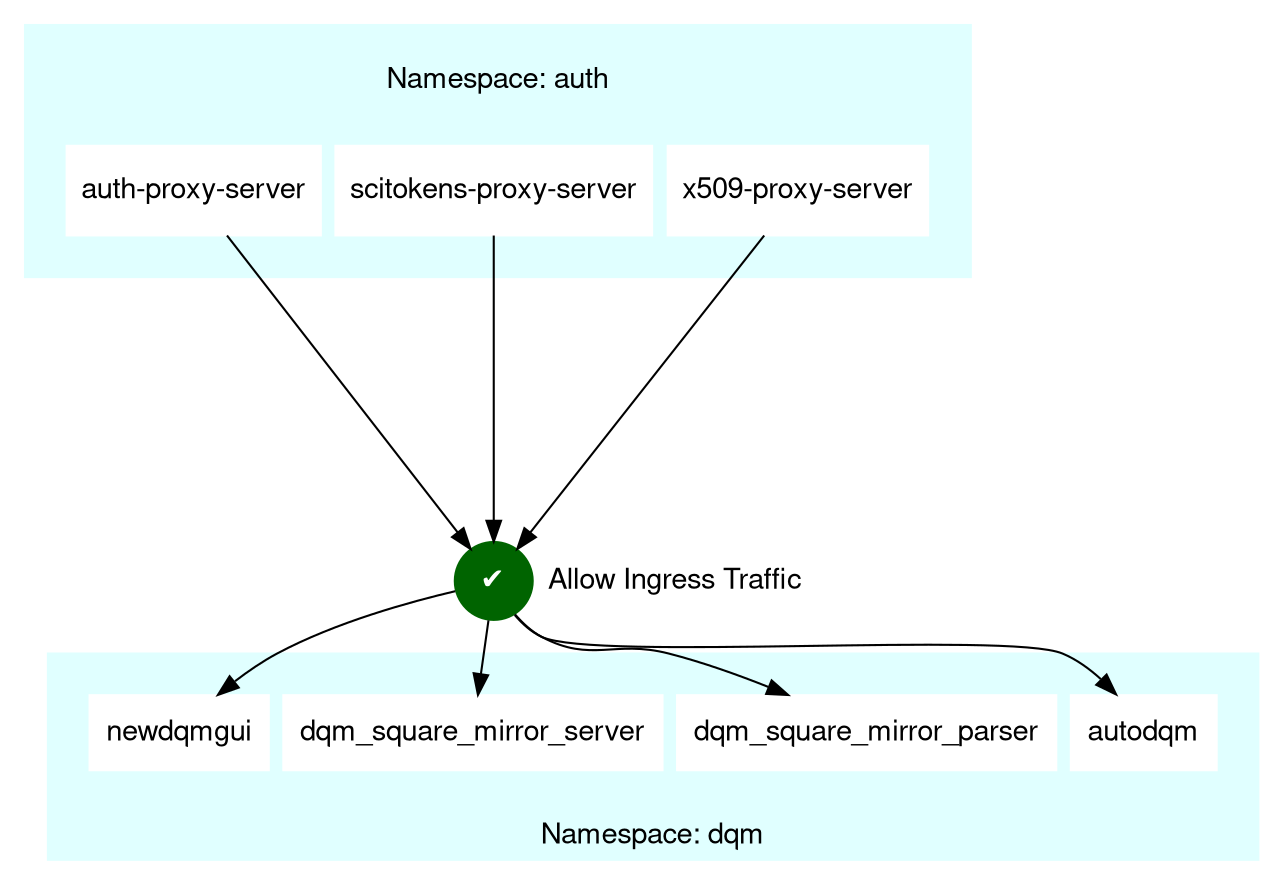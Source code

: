 digraph G {

	nodesep=0.1;
	fontname="Helvetica,Arial,sans-serif"
	node [fontname="Helvetica,Arial,sans-serif"]
	edge [fontname="Helvetica,Arial,sans-serif"]
	node [shape=box, style=filled, color=white]

	subgraph cluster_0 {
		style=filled;
		color=lightcyan;
		node [style=filled, color=white, shape=box];
		auth_proxy_server [label="auth-proxy-server", margin="0.1,0.2"]
		scitokens_proxy_server [label="scitokens-proxy-server", margin="0.1,0.2"]
		x509_proxy_server [label="x509-proxy-server", margin="0.1,0.2"]
		label = " \nNamespace: auth";
		labeljust="c"
		margin=20;
	}

	subgraph cluster_1 {
	    style=filled;
		color=lightcyan;
		node [style=filled, shape=box];
		label = "Namespace: dqm";
		labelloc=b;
		labeljust="c"
		margin=20;
		
        autodqm[label="autodqm", labeljust="c"]
        dqm_square_mirror_parser[label="dqm_square_mirror_parser", labeljust="c"]
        dqm_square_mirror_server[label="dqm_square_mirror_server", labeljust="c"]
        newdqmgui[label="newdqmgui", labeljust="c"]
	

	}
	subgraph cluster_4 {
		color=white
		allow_label[color=white, margin=0, label="Allow Ingress Traffic"]
		tick[shape=circle, style=filled, color=darkgreen, fontcolor=white label=<&#10004;>]
	}
	
	
	auth_proxy_server -> tick [minlen=4]
	scitokens_proxy_server -> tick
	x509_proxy_server -> tick
	
	tick -> autodqm
	tick -> dqm_square_mirror_parser
	tick -> dqm_square_mirror_server
	tick -> newdqmgui


}